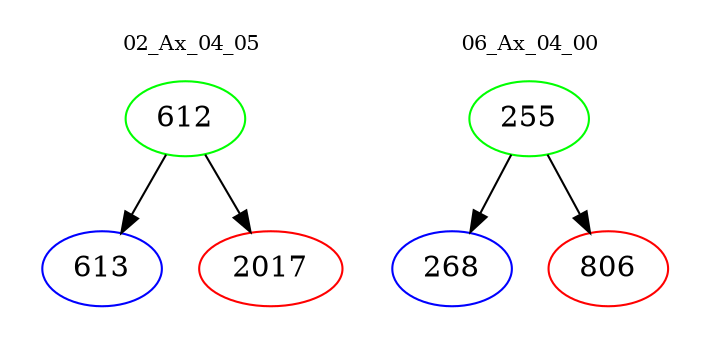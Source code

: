 digraph{
subgraph cluster_0 {
color = white
label = "02_Ax_04_05";
fontsize=10;
T0_612 [label="612", color="green"]
T0_612 -> T0_613 [color="black"]
T0_613 [label="613", color="blue"]
T0_612 -> T0_2017 [color="black"]
T0_2017 [label="2017", color="red"]
}
subgraph cluster_1 {
color = white
label = "06_Ax_04_00";
fontsize=10;
T1_255 [label="255", color="green"]
T1_255 -> T1_268 [color="black"]
T1_268 [label="268", color="blue"]
T1_255 -> T1_806 [color="black"]
T1_806 [label="806", color="red"]
}
}

